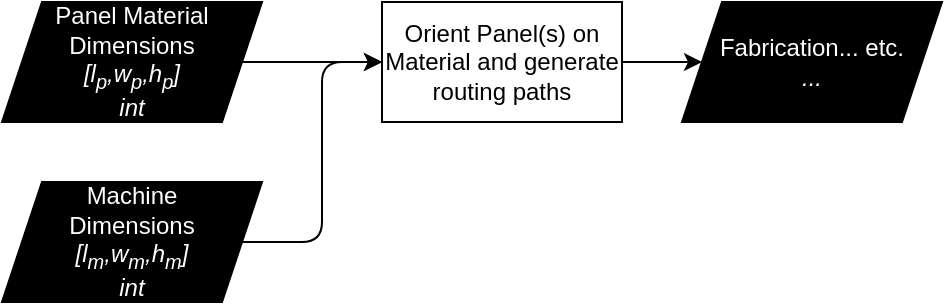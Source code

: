 <mxfile>
    <diagram name="Copy of Page-1" id="B0jSGmLQJlUtO1MtmYzu">
        <mxGraphModel dx="993" dy="740" grid="1" gridSize="10" guides="1" tooltips="1" connect="1" arrows="1" fold="1" page="1" pageScale="1" pageWidth="1920" pageHeight="1200" math="0" shadow="0">
            <root>
                <mxCell id="SsHd-Mrtgwx3iUI8feTV-0"/>
                <mxCell id="SsHd-Mrtgwx3iUI8feTV-1" parent="SsHd-Mrtgwx3iUI8feTV-0"/>
                <mxCell id="SsHd-Mrtgwx3iUI8feTV-22" style="edgeStyle=orthogonalEdgeStyle;html=1;" parent="SsHd-Mrtgwx3iUI8feTV-1" source="SsHd-Mrtgwx3iUI8feTV-23" target="SsHd-Mrtgwx3iUI8feTV-28" edge="1">
                    <mxGeometry relative="1" as="geometry"/>
                </mxCell>
                <mxCell id="SsHd-Mrtgwx3iUI8feTV-23" value="Orient Panel(s) on Material and generate routing paths" style="rounded=0;whiteSpace=wrap;html=1;" parent="SsHd-Mrtgwx3iUI8feTV-1" vertex="1">
                    <mxGeometry x="380" y="800" width="120" height="60" as="geometry"/>
                </mxCell>
                <mxCell id="SsHd-Mrtgwx3iUI8feTV-24" style="edgeStyle=orthogonalEdgeStyle;html=1;entryX=0;entryY=0.5;entryDx=0;entryDy=0;" parent="SsHd-Mrtgwx3iUI8feTV-1" source="SsHd-Mrtgwx3iUI8feTV-25" target="SsHd-Mrtgwx3iUI8feTV-23" edge="1">
                    <mxGeometry relative="1" as="geometry"/>
                </mxCell>
                <mxCell id="SsHd-Mrtgwx3iUI8feTV-25" value="Panel Material &lt;br&gt;Dimensions&lt;br&gt;&lt;i&gt;[l&lt;sub&gt;p&lt;/sub&gt;,w&lt;/i&gt;&lt;i&gt;&lt;sub&gt;p&lt;/sub&gt;&lt;/i&gt;&lt;i&gt;,h&lt;/i&gt;&lt;i&gt;&lt;sub&gt;p&lt;/sub&gt;&lt;/i&gt;&lt;i&gt;] &lt;br&gt;int&lt;/i&gt;" style="shape=parallelogram;perimeter=parallelogramPerimeter;whiteSpace=wrap;html=1;fixedSize=1;fillColor=#000000;fontColor=#FFFFFF;" parent="SsHd-Mrtgwx3iUI8feTV-1" vertex="1">
                    <mxGeometry x="190" y="800" width="130" height="60" as="geometry"/>
                </mxCell>
                <mxCell id="SsHd-Mrtgwx3iUI8feTV-26" style="edgeStyle=orthogonalEdgeStyle;html=1;entryX=0;entryY=0.5;entryDx=0;entryDy=0;" parent="SsHd-Mrtgwx3iUI8feTV-1" source="SsHd-Mrtgwx3iUI8feTV-27" target="SsHd-Mrtgwx3iUI8feTV-23" edge="1">
                    <mxGeometry relative="1" as="geometry"/>
                </mxCell>
                <mxCell id="SsHd-Mrtgwx3iUI8feTV-27" value="Machine&lt;br&gt;Dimensions&lt;br&gt;&lt;i&gt;[l&lt;sub&gt;m&lt;/sub&gt;,w&lt;sub&gt;m&lt;/sub&gt;,h&lt;sub&gt;m&lt;/sub&gt;] &lt;br&gt;int&lt;/i&gt;" style="shape=parallelogram;perimeter=parallelogramPerimeter;whiteSpace=wrap;html=1;fixedSize=1;fillColor=#000000;fontColor=#FFFFFF;" parent="SsHd-Mrtgwx3iUI8feTV-1" vertex="1">
                    <mxGeometry x="190" y="890" width="130" height="60" as="geometry"/>
                </mxCell>
                <mxCell id="SsHd-Mrtgwx3iUI8feTV-28" value="Fabrication... etc.&lt;br&gt;&lt;i&gt;...&lt;/i&gt;" style="shape=parallelogram;perimeter=parallelogramPerimeter;whiteSpace=wrap;html=1;fixedSize=1;fillColor=#000000;fontColor=#FFFFFF;" parent="SsHd-Mrtgwx3iUI8feTV-1" vertex="1">
                    <mxGeometry x="530" y="800" width="130" height="60" as="geometry"/>
                </mxCell>
            </root>
        </mxGraphModel>
    </diagram>
</mxfile>